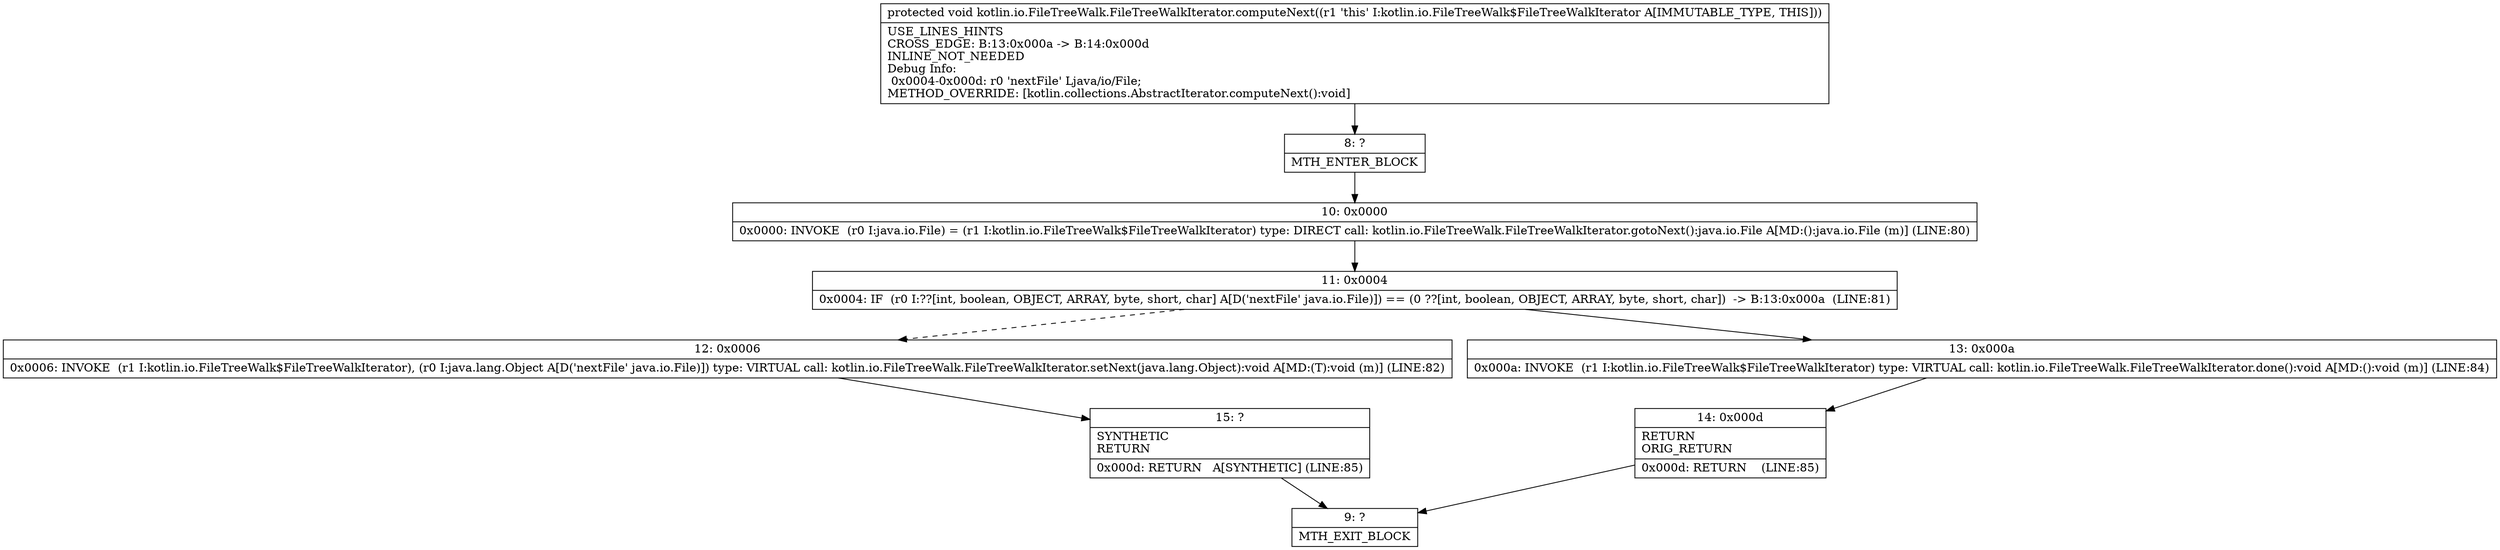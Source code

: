 digraph "CFG forkotlin.io.FileTreeWalk.FileTreeWalkIterator.computeNext()V" {
Node_8 [shape=record,label="{8\:\ ?|MTH_ENTER_BLOCK\l}"];
Node_10 [shape=record,label="{10\:\ 0x0000|0x0000: INVOKE  (r0 I:java.io.File) = (r1 I:kotlin.io.FileTreeWalk$FileTreeWalkIterator) type: DIRECT call: kotlin.io.FileTreeWalk.FileTreeWalkIterator.gotoNext():java.io.File A[MD:():java.io.File (m)] (LINE:80)\l}"];
Node_11 [shape=record,label="{11\:\ 0x0004|0x0004: IF  (r0 I:??[int, boolean, OBJECT, ARRAY, byte, short, char] A[D('nextFile' java.io.File)]) == (0 ??[int, boolean, OBJECT, ARRAY, byte, short, char])  \-\> B:13:0x000a  (LINE:81)\l}"];
Node_12 [shape=record,label="{12\:\ 0x0006|0x0006: INVOKE  (r1 I:kotlin.io.FileTreeWalk$FileTreeWalkIterator), (r0 I:java.lang.Object A[D('nextFile' java.io.File)]) type: VIRTUAL call: kotlin.io.FileTreeWalk.FileTreeWalkIterator.setNext(java.lang.Object):void A[MD:(T):void (m)] (LINE:82)\l}"];
Node_15 [shape=record,label="{15\:\ ?|SYNTHETIC\lRETURN\l|0x000d: RETURN   A[SYNTHETIC] (LINE:85)\l}"];
Node_9 [shape=record,label="{9\:\ ?|MTH_EXIT_BLOCK\l}"];
Node_13 [shape=record,label="{13\:\ 0x000a|0x000a: INVOKE  (r1 I:kotlin.io.FileTreeWalk$FileTreeWalkIterator) type: VIRTUAL call: kotlin.io.FileTreeWalk.FileTreeWalkIterator.done():void A[MD:():void (m)] (LINE:84)\l}"];
Node_14 [shape=record,label="{14\:\ 0x000d|RETURN\lORIG_RETURN\l|0x000d: RETURN    (LINE:85)\l}"];
MethodNode[shape=record,label="{protected void kotlin.io.FileTreeWalk.FileTreeWalkIterator.computeNext((r1 'this' I:kotlin.io.FileTreeWalk$FileTreeWalkIterator A[IMMUTABLE_TYPE, THIS]))  | USE_LINES_HINTS\lCROSS_EDGE: B:13:0x000a \-\> B:14:0x000d\lINLINE_NOT_NEEDED\lDebug Info:\l  0x0004\-0x000d: r0 'nextFile' Ljava\/io\/File;\lMETHOD_OVERRIDE: [kotlin.collections.AbstractIterator.computeNext():void]\l}"];
MethodNode -> Node_8;Node_8 -> Node_10;
Node_10 -> Node_11;
Node_11 -> Node_12[style=dashed];
Node_11 -> Node_13;
Node_12 -> Node_15;
Node_15 -> Node_9;
Node_13 -> Node_14;
Node_14 -> Node_9;
}

